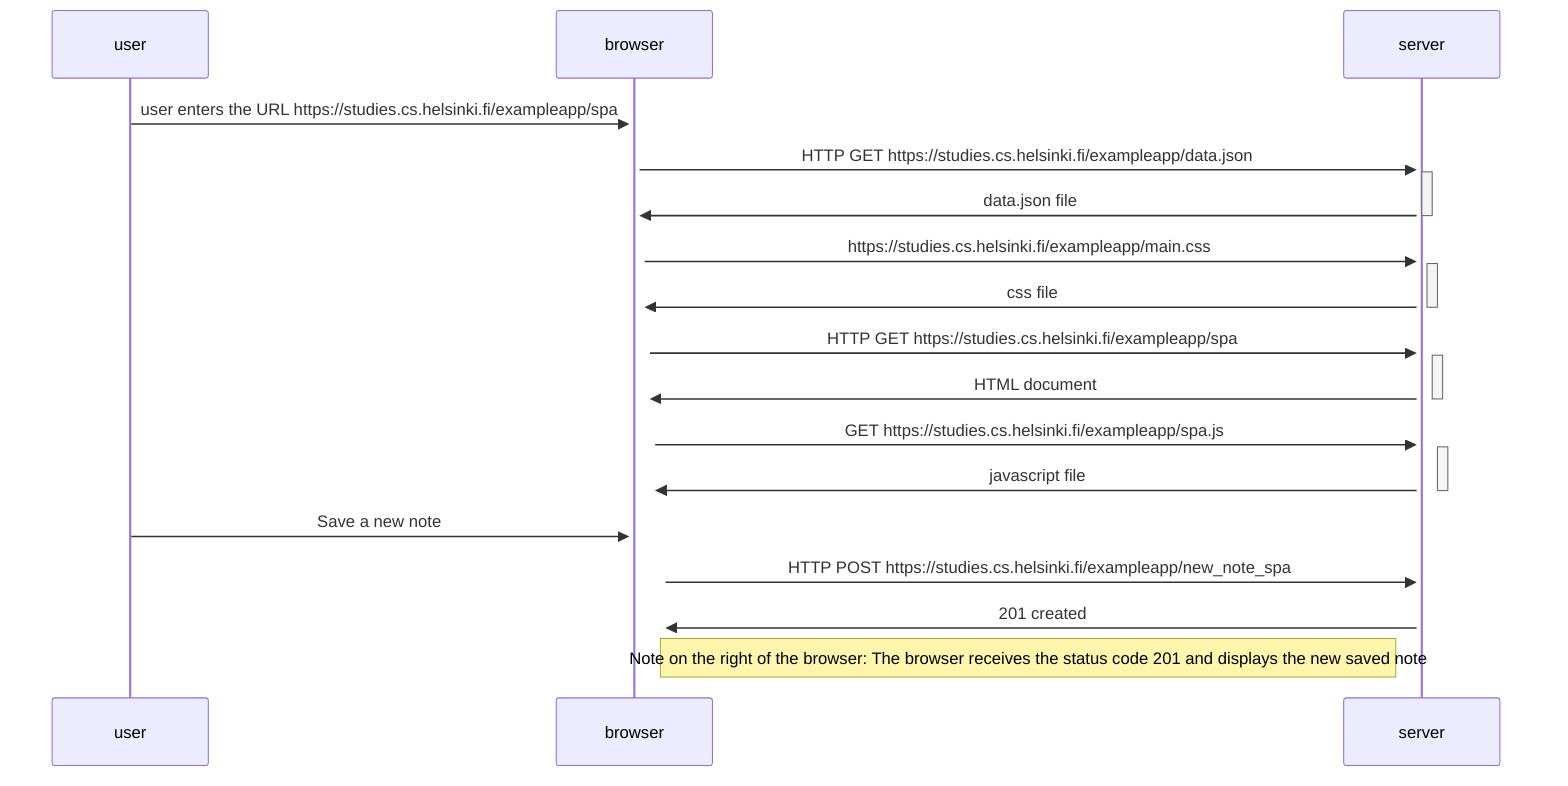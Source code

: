 sequenceDiagram
   participant user
   participant browser
   participant server


   user->>+browser: user enters the URL https://studies.cs.helsinki.fi/exampleapp/spa
   browser->>+server: HTTP GET https://studies.cs.helsinki.fi/exampleapp/data.json
   activate server
   server->>+browser: data.json file
   deactivate server

   browser->>+server: https://studies.cs.helsinki.fi/exampleapp/main.css
   activate server
   server->>+browser: css file
   deactivate server

   browser->>+server: HTTP GET https://studies.cs.helsinki.fi/exampleapp/spa
   activate server
   server->>+browser: HTML document
   deactivate server

   browser->>+server: GET https://studies.cs.helsinki.fi/exampleapp/spa.js
   activate server
   server->>+browser: javascript file
   deactivate server

   user->>+browser: Save a new note
   
   browser->>+server: HTTP POST https://studies.cs.helsinki.fi/exampleapp/new_note_spa
   server->>+browser: 201 created

   Note right of browser: Note on the right of the browser: The browser receives the status code 201 and displays the new saved note